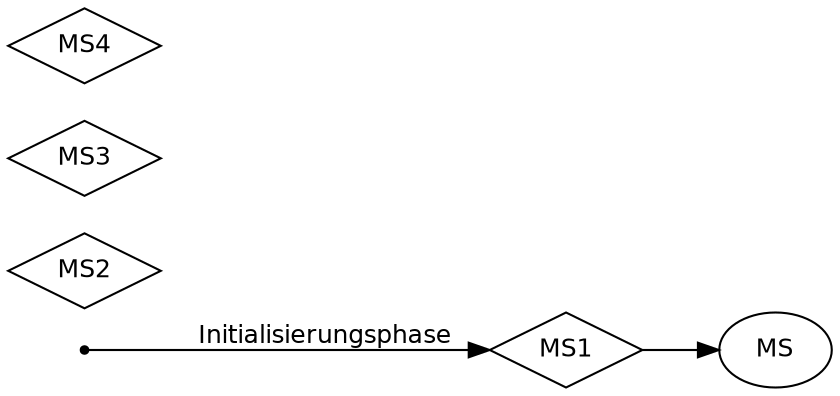 digraph {
	rankdir=LR;
	node [fontname="DejaVu Sans", fontsize="12pt"];
	edge [fontname="DejaVu Sans", fontsize="12pt"];

	"Projektstart" [shape="point"];
	"MS1" [shape="diamond"];
	"MS2" [shape="diamond"];
	"MS3" [shape="diamond"];
	"MS4" [shape="diamond"];

	"Projektstart" -> "MS1" [label="Initialisierungsphase"];
	"MS1" -> "MS"
}
